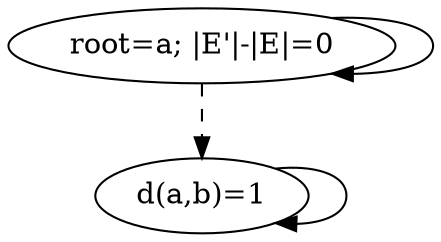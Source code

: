 digraph out {
b [label="d(a,b)=1"];
b -> b;
a [label="root=a; |E'|-|E|=0"];
a -> a;
a -> b [style=dashed];
}
